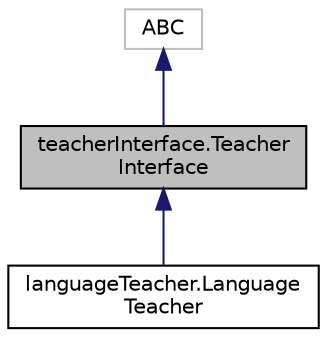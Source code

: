 digraph "teacherInterface.TeacherInterface"
{
 // LATEX_PDF_SIZE
  edge [fontname="Helvetica",fontsize="10",labelfontname="Helvetica",labelfontsize="10"];
  node [fontname="Helvetica",fontsize="10",shape=record];
  Node1 [label="teacherInterface.Teacher\lInterface",height=0.2,width=0.4,color="black", fillcolor="grey75", style="filled", fontcolor="black",tooltip=" "];
  Node2 -> Node1 [dir="back",color="midnightblue",fontsize="10",style="solid"];
  Node2 [label="ABC",height=0.2,width=0.4,color="grey75", fillcolor="white", style="filled",tooltip=" "];
  Node1 -> Node3 [dir="back",color="midnightblue",fontsize="10",style="solid"];
  Node3 [label="languageTeacher.Language\lTeacher",height=0.2,width=0.4,color="black", fillcolor="white", style="filled",URL="$classlanguageTeacher_1_1LanguageTeacher.html",tooltip="Implementación de LlmInterface usando la API de OpenAI."];
}
